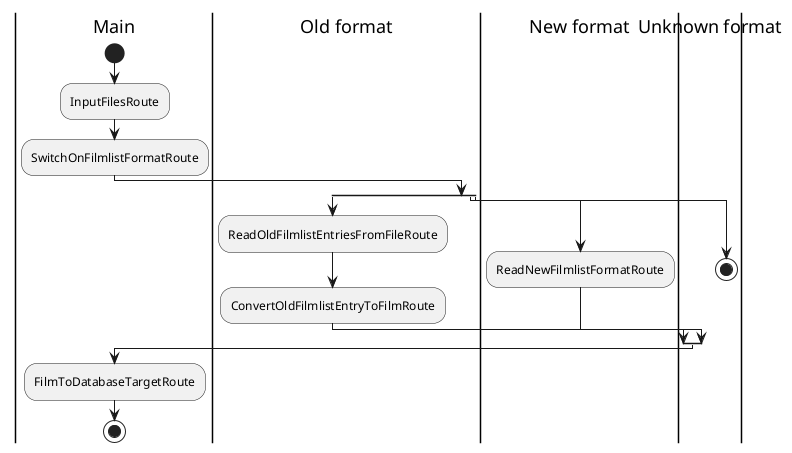 @startuml
'https://plantuml.com/activity-diagram-beta
skinparam conditionStyle diamond
|Main|
start
:InputFilesRoute;
:SwitchOnFilmlistFormatRoute;
split
    |Old format|
    :ReadOldFilmlistEntriesFromFileRoute;
    :ConvertOldFilmlistEntryToFilmRoute;
split again
    |New format|
    :ReadNewFilmlistFormatRoute;
split again
    |Unknown format|
    stop
end split
|Main|
:FilmToDatabaseTargetRoute;
stop
@enduml
